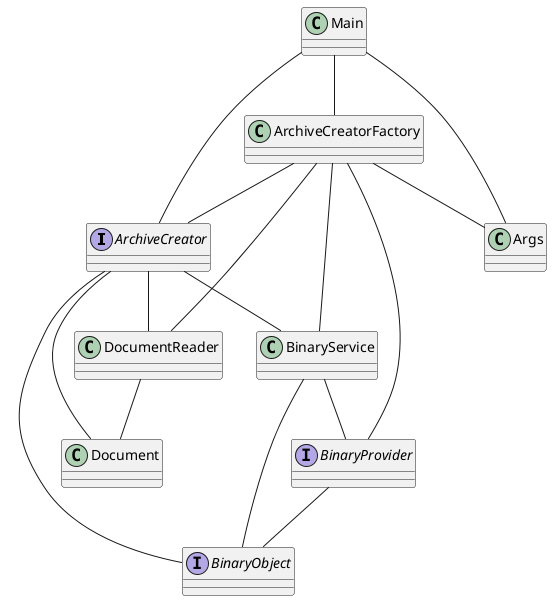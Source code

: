 #./src/main/java/org/ericace/threaded/Bin.java
#./src/main/java/org/ericace/threaded/EnqueuingDocumentReader.java
#./src/main/java/org/ericace/threaded/ReorderingQueue.java
#./src/main/java/org/ericace/threaded/BinaryLoader.java
@startuml

interface ArchiveCreator
interface BinaryProvider
interface BinaryObject
class ArchiveCreatorFactory
class DocumentReader
class BinaryService
class Main
class Document
class Args

ArchiveCreator -- DocumentReader
ArchiveCreator -- BinaryObject
DocumentReader -- Document
ArchiveCreator -- BinaryService
ArchiveCreator -- Document
BinaryService -- BinaryProvider
BinaryService -- BinaryObject
BinaryProvider -- BinaryObject
Main -- ArchiveCreatorFactory
Main -- Args
Main -- ArchiveCreator
ArchiveCreatorFactory -- ArchiveCreator
ArchiveCreatorFactory -- Args
ArchiveCreatorFactory -- DocumentReader
ArchiveCreatorFactory -- BinaryProvider
ArchiveCreatorFactory -- BinaryService
@enduml